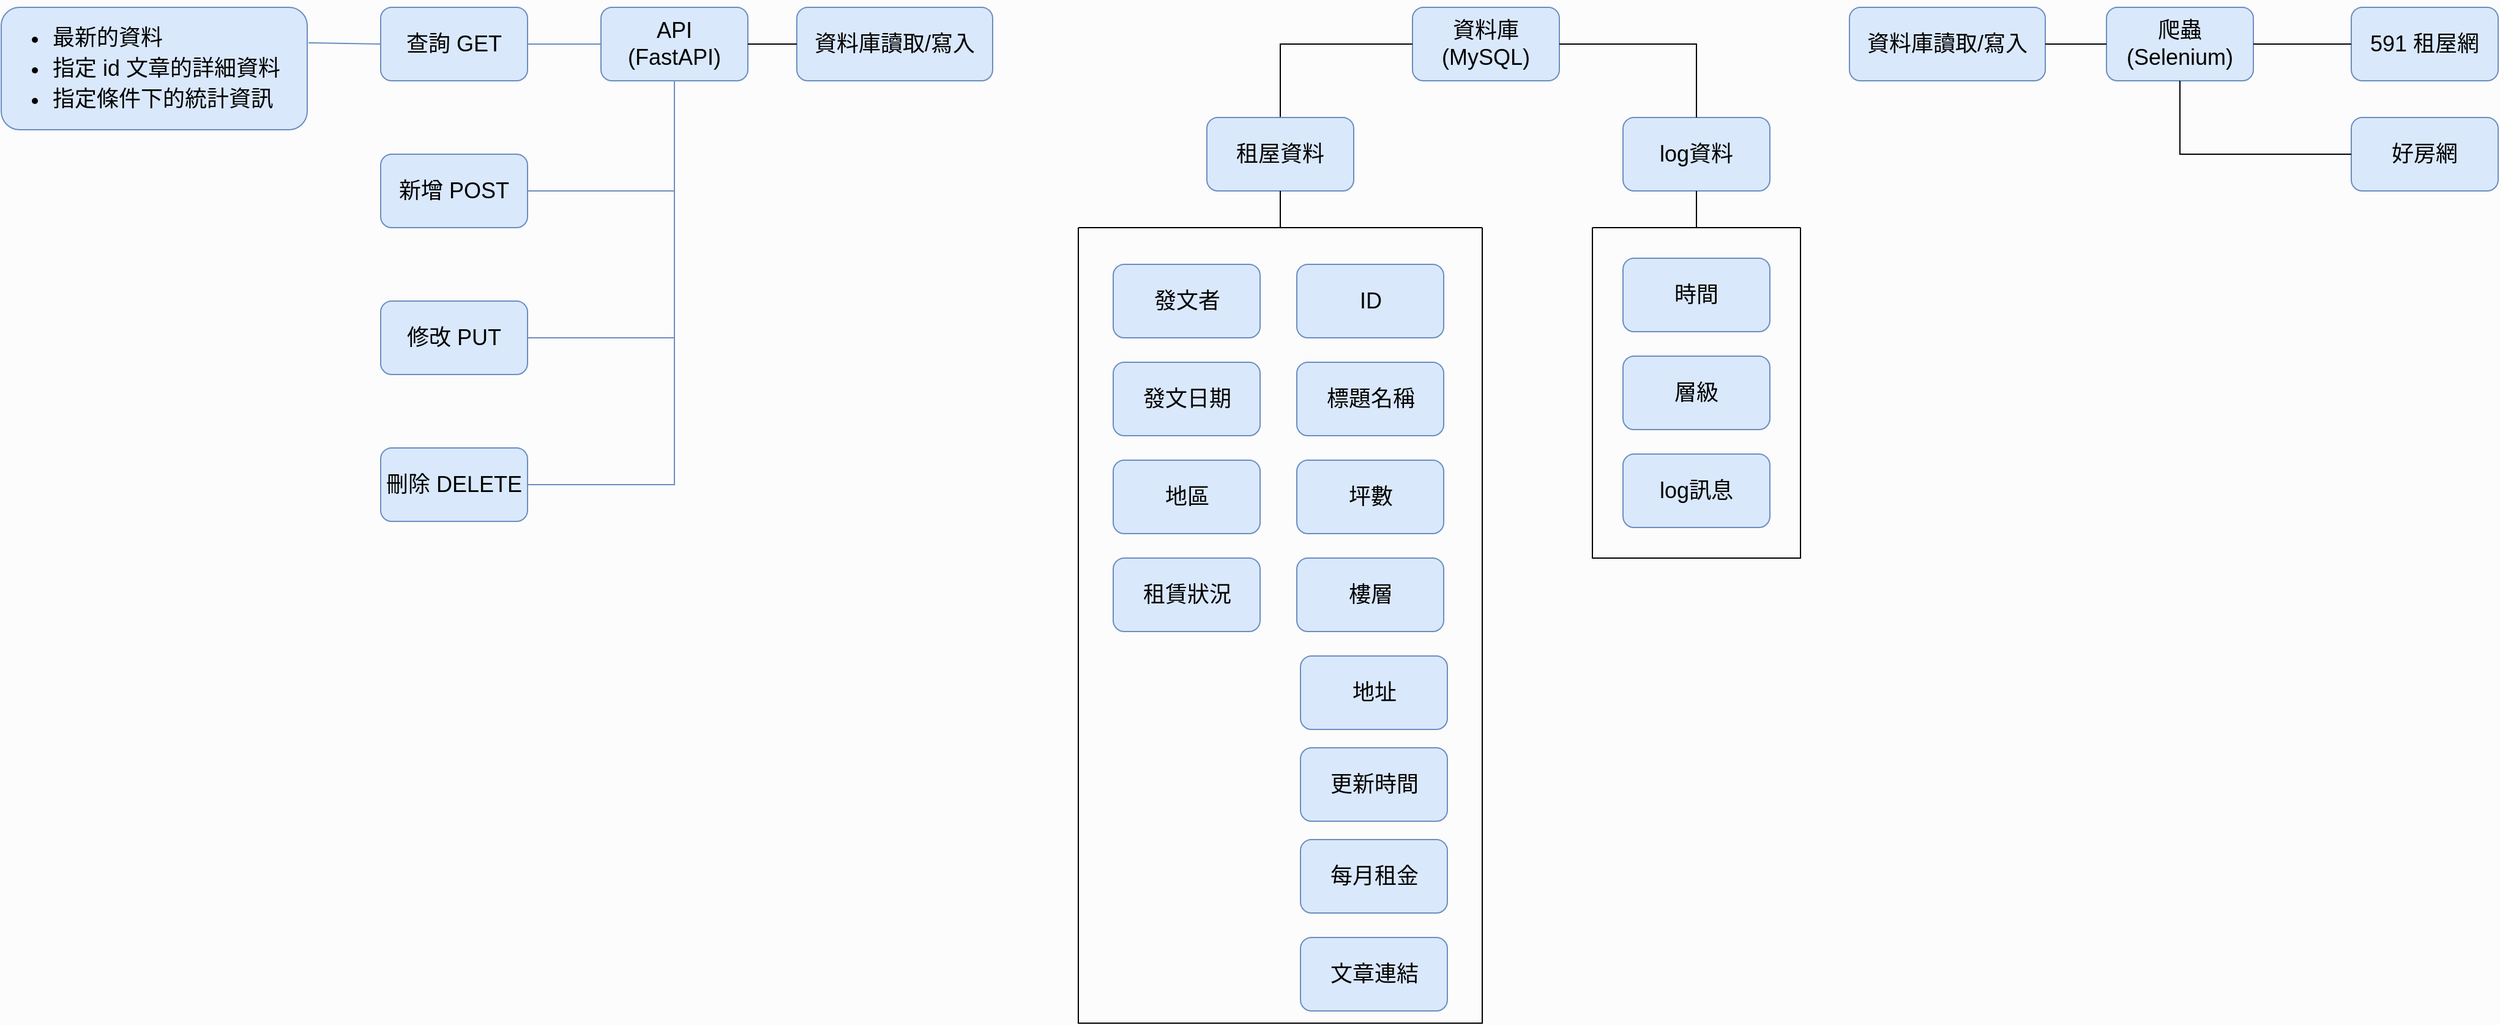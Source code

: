 <mxfile version="20.5.3" type="device"><diagram id="kMrssFYM3sWk5l_tzTLp" name="第 1 页"><mxGraphModel dx="2249" dy="706" grid="1" gridSize="10" guides="1" tooltips="1" connect="1" arrows="1" fold="1" page="1" pageScale="1" pageWidth="827" pageHeight="1169" background="#FCFCFC" math="0" shadow="0"><root><mxCell id="0"/><mxCell id="1" parent="0"/><mxCell id="GjCL8QGU2Wdw76QZN1fu-9" style="edgeStyle=orthogonalEdgeStyle;rounded=0;orthogonalLoop=1;jettySize=auto;html=1;entryX=1;entryY=0.5;entryDx=0;entryDy=0;fontSize=18;endArrow=none;endFill=0;fillColor=#dae8fc;strokeColor=#6c8ebf;" edge="1" parent="1" source="GjCL8QGU2Wdw76QZN1fu-1" target="GjCL8QGU2Wdw76QZN1fu-4"><mxGeometry relative="1" as="geometry"/></mxCell><mxCell id="GjCL8QGU2Wdw76QZN1fu-1" value="API&lt;br&gt;(FastAPI)" style="rounded=1;whiteSpace=wrap;html=1;fontSize=18;fillColor=#dae8fc;strokeColor=#6c8ebf;" vertex="1" parent="1"><mxGeometry x="320" y="80" width="120" height="60" as="geometry"/></mxCell><mxCell id="GjCL8QGU2Wdw76QZN1fu-2" value="爬蟲(Selenium)" style="rounded=1;whiteSpace=wrap;html=1;fontSize=18;fillColor=#dae8fc;strokeColor=#6c8ebf;" vertex="1" parent="1"><mxGeometry x="1550" y="80" width="120" height="60" as="geometry"/></mxCell><mxCell id="GjCL8QGU2Wdw76QZN1fu-3" value="資料庫&lt;br&gt;(MySQL)" style="rounded=1;whiteSpace=wrap;html=1;fontSize=18;fillColor=#dae8fc;strokeColor=#6c8ebf;" vertex="1" parent="1"><mxGeometry x="983" y="80" width="120" height="60" as="geometry"/></mxCell><mxCell id="GjCL8QGU2Wdw76QZN1fu-4" value="&lt;font style=&quot;font-size: 18px;&quot;&gt;查詢 GET&lt;/font&gt;" style="rounded=1;whiteSpace=wrap;html=1;fillColor=#dae8fc;strokeColor=#6c8ebf;" vertex="1" parent="1"><mxGeometry x="140" y="80" width="120" height="60" as="geometry"/></mxCell><mxCell id="GjCL8QGU2Wdw76QZN1fu-5" value="刪除 DELETE" style="rounded=1;whiteSpace=wrap;html=1;fontSize=18;fillColor=#dae8fc;strokeColor=#6c8ebf;" vertex="1" parent="1"><mxGeometry x="140" y="440" width="120" height="60" as="geometry"/></mxCell><mxCell id="GjCL8QGU2Wdw76QZN1fu-6" value="修改 PUT" style="rounded=1;whiteSpace=wrap;html=1;fontSize=18;fillColor=#dae8fc;strokeColor=#6c8ebf;" vertex="1" parent="1"><mxGeometry x="140" y="320" width="120" height="60" as="geometry"/></mxCell><mxCell id="GjCL8QGU2Wdw76QZN1fu-7" value="新增 POST" style="rounded=1;whiteSpace=wrap;html=1;fontSize=18;fillColor=#dae8fc;strokeColor=#6c8ebf;" vertex="1" parent="1"><mxGeometry x="140" y="200" width="120" height="60" as="geometry"/></mxCell><mxCell id="GjCL8QGU2Wdw76QZN1fu-8" value="&lt;ul style=&quot;line-height: 140%;&quot;&gt;&lt;li&gt;最新的資料&lt;br&gt;&lt;/li&gt;&lt;li&gt;&lt;span style=&quot;background-color: initial;&quot;&gt;指定 id 文章的詳細資料&lt;/span&gt;&lt;/li&gt;&lt;li&gt;&lt;span style=&quot;background-color: initial;&quot;&gt;指定條件下的統計資訊&lt;/span&gt;&lt;/li&gt;&lt;/ul&gt;" style="rounded=1;whiteSpace=wrap;html=1;fontSize=18;fillColor=#dae8fc;strokeColor=#6c8ebf;align=left;" vertex="1" parent="1"><mxGeometry x="-170" y="80" width="250" height="100" as="geometry"/></mxCell><mxCell id="GjCL8QGU2Wdw76QZN1fu-10" value="" style="endArrow=none;html=1;rounded=0;fontSize=18;exitX=0.5;exitY=1;exitDx=0;exitDy=0;fillColor=#dae8fc;strokeColor=#6c8ebf;" edge="1" parent="1" source="GjCL8QGU2Wdw76QZN1fu-1"><mxGeometry width="50" height="50" relative="1" as="geometry"><mxPoint x="490" y="230" as="sourcePoint"/><mxPoint x="260" y="230" as="targetPoint"/><Array as="points"><mxPoint x="380" y="230"/></Array></mxGeometry></mxCell><mxCell id="GjCL8QGU2Wdw76QZN1fu-11" value="" style="endArrow=none;html=1;rounded=0;fontSize=18;entryX=0.5;entryY=1;entryDx=0;entryDy=0;fillColor=#dae8fc;strokeColor=#6c8ebf;" edge="1" parent="1" target="GjCL8QGU2Wdw76QZN1fu-1"><mxGeometry width="50" height="50" relative="1" as="geometry"><mxPoint x="260" y="350" as="sourcePoint"/><mxPoint x="400" y="220" as="targetPoint"/><Array as="points"><mxPoint x="380" y="350"/></Array></mxGeometry></mxCell><mxCell id="GjCL8QGU2Wdw76QZN1fu-12" value="" style="endArrow=none;html=1;rounded=0;fontSize=18;entryX=0.5;entryY=1;entryDx=0;entryDy=0;fillColor=#dae8fc;strokeColor=#6c8ebf;" edge="1" parent="1" target="GjCL8QGU2Wdw76QZN1fu-1"><mxGeometry width="50" height="50" relative="1" as="geometry"><mxPoint x="260" y="470" as="sourcePoint"/><mxPoint x="370" y="240" as="targetPoint"/><Array as="points"><mxPoint x="380" y="470"/></Array></mxGeometry></mxCell><mxCell id="GjCL8QGU2Wdw76QZN1fu-13" value="" style="endArrow=none;html=1;rounded=0;fontSize=18;fillColor=#dae8fc;strokeColor=#6c8ebf;exitX=0;exitY=0.5;exitDx=0;exitDy=0;" edge="1" parent="1" source="GjCL8QGU2Wdw76QZN1fu-4"><mxGeometry width="50" height="50" relative="1" as="geometry"><mxPoint x="160" y="110" as="sourcePoint"/><mxPoint x="81" y="109" as="targetPoint"/></mxGeometry></mxCell><mxCell id="GjCL8QGU2Wdw76QZN1fu-30" value="591 租屋網" style="rounded=1;whiteSpace=wrap;html=1;fontSize=18;fillColor=#dae8fc;strokeColor=#6c8ebf;" vertex="1" parent="1"><mxGeometry x="1750" y="80" width="120" height="60" as="geometry"/></mxCell><mxCell id="GjCL8QGU2Wdw76QZN1fu-31" value="好房網" style="rounded=1;whiteSpace=wrap;html=1;fontSize=18;fillColor=#dae8fc;strokeColor=#6c8ebf;" vertex="1" parent="1"><mxGeometry x="1750" y="170" width="120" height="60" as="geometry"/></mxCell><mxCell id="GjCL8QGU2Wdw76QZN1fu-32" value="log資料" style="rounded=1;whiteSpace=wrap;html=1;fontSize=18;fillColor=#dae8fc;strokeColor=#6c8ebf;" vertex="1" parent="1"><mxGeometry x="1155" y="170" width="120" height="60" as="geometry"/></mxCell><mxCell id="GjCL8QGU2Wdw76QZN1fu-37" value="資料庫讀取/寫入" style="rounded=1;whiteSpace=wrap;html=1;fontSize=18;fillColor=#dae8fc;strokeColor=#6c8ebf;" vertex="1" parent="1"><mxGeometry x="480" y="80" width="160" height="60" as="geometry"/></mxCell><mxCell id="GjCL8QGU2Wdw76QZN1fu-38" value="" style="endArrow=none;html=1;rounded=0;fontSize=18;exitX=1;exitY=0.5;exitDx=0;exitDy=0;entryX=0;entryY=0.5;entryDx=0;entryDy=0;" edge="1" parent="1" source="GjCL8QGU2Wdw76QZN1fu-1" target="GjCL8QGU2Wdw76QZN1fu-37"><mxGeometry width="50" height="50" relative="1" as="geometry"><mxPoint x="470" y="90" as="sourcePoint"/><mxPoint x="520" y="40" as="targetPoint"/></mxGeometry></mxCell><mxCell id="GjCL8QGU2Wdw76QZN1fu-39" value="資料庫讀取/寫入" style="rounded=1;whiteSpace=wrap;html=1;fontSize=18;fillColor=#dae8fc;strokeColor=#6c8ebf;" vertex="1" parent="1"><mxGeometry x="1340" y="80" width="160" height="60" as="geometry"/></mxCell><mxCell id="GjCL8QGU2Wdw76QZN1fu-40" value="" style="endArrow=none;html=1;rounded=0;fontSize=18;entryX=0;entryY=0.5;entryDx=0;entryDy=0;exitX=1;exitY=0.5;exitDx=0;exitDy=0;" edge="1" parent="1" source="GjCL8QGU2Wdw76QZN1fu-39" target="GjCL8QGU2Wdw76QZN1fu-2"><mxGeometry width="50" height="50" relative="1" as="geometry"><mxPoint x="1440" y="230" as="sourcePoint"/><mxPoint x="1490" y="180" as="targetPoint"/></mxGeometry></mxCell><mxCell id="GjCL8QGU2Wdw76QZN1fu-41" value="" style="endArrow=none;html=1;rounded=0;fontSize=18;exitX=1;exitY=0.5;exitDx=0;exitDy=0;" edge="1" parent="1" source="GjCL8QGU2Wdw76QZN1fu-2" target="GjCL8QGU2Wdw76QZN1fu-30"><mxGeometry width="50" height="50" relative="1" as="geometry"><mxPoint x="1700" y="90" as="sourcePoint"/><mxPoint x="1750" y="40" as="targetPoint"/></mxGeometry></mxCell><mxCell id="GjCL8QGU2Wdw76QZN1fu-42" value="" style="endArrow=none;html=1;rounded=0;fontSize=18;exitX=0.5;exitY=1;exitDx=0;exitDy=0;entryX=0;entryY=0.5;entryDx=0;entryDy=0;" edge="1" parent="1" source="GjCL8QGU2Wdw76QZN1fu-2" target="GjCL8QGU2Wdw76QZN1fu-31"><mxGeometry width="50" height="50" relative="1" as="geometry"><mxPoint x="1660" y="250" as="sourcePoint"/><mxPoint x="1710" y="200" as="targetPoint"/><Array as="points"><mxPoint x="1610" y="200"/></Array></mxGeometry></mxCell><mxCell id="GjCL8QGU2Wdw76QZN1fu-43" value="" style="swimlane;startSize=0;fontSize=18;" vertex="1" parent="1"><mxGeometry x="710" y="260" width="330" height="650" as="geometry"/></mxCell><mxCell id="GjCL8QGU2Wdw76QZN1fu-20" value="ID" style="rounded=1;whiteSpace=wrap;html=1;fontSize=18;fillColor=#dae8fc;strokeColor=#6c8ebf;" vertex="1" parent="GjCL8QGU2Wdw76QZN1fu-43"><mxGeometry x="178.5" y="30" width="120" height="60" as="geometry"/></mxCell><mxCell id="GjCL8QGU2Wdw76QZN1fu-22" value="標題名稱" style="rounded=1;whiteSpace=wrap;html=1;fontSize=18;fillColor=#dae8fc;strokeColor=#6c8ebf;" vertex="1" parent="GjCL8QGU2Wdw76QZN1fu-43"><mxGeometry x="178.5" y="110" width="120" height="60" as="geometry"/></mxCell><mxCell id="GjCL8QGU2Wdw76QZN1fu-23" value="坪數" style="rounded=1;whiteSpace=wrap;html=1;fontSize=18;fillColor=#dae8fc;strokeColor=#6c8ebf;" vertex="1" parent="GjCL8QGU2Wdw76QZN1fu-43"><mxGeometry x="178.5" y="190" width="120" height="60" as="geometry"/></mxCell><mxCell id="GjCL8QGU2Wdw76QZN1fu-24" value="樓層" style="rounded=1;whiteSpace=wrap;html=1;fontSize=18;fillColor=#dae8fc;strokeColor=#6c8ebf;" vertex="1" parent="GjCL8QGU2Wdw76QZN1fu-43"><mxGeometry x="178.5" y="270" width="120" height="60" as="geometry"/></mxCell><mxCell id="GjCL8QGU2Wdw76QZN1fu-25" value="地址" style="rounded=1;whiteSpace=wrap;html=1;fontSize=18;fillColor=#dae8fc;strokeColor=#6c8ebf;" vertex="1" parent="GjCL8QGU2Wdw76QZN1fu-43"><mxGeometry x="181.5" y="350" width="120" height="60" as="geometry"/></mxCell><mxCell id="GjCL8QGU2Wdw76QZN1fu-26" value="更新時間" style="rounded=1;whiteSpace=wrap;html=1;fontSize=18;fillColor=#dae8fc;strokeColor=#6c8ebf;" vertex="1" parent="GjCL8QGU2Wdw76QZN1fu-43"><mxGeometry x="181.5" y="425" width="120" height="60" as="geometry"/></mxCell><mxCell id="GjCL8QGU2Wdw76QZN1fu-28" value="每月租金" style="rounded=1;whiteSpace=wrap;html=1;fontSize=18;fillColor=#dae8fc;strokeColor=#6c8ebf;" vertex="1" parent="GjCL8QGU2Wdw76QZN1fu-43"><mxGeometry x="181.5" y="500" width="120" height="60" as="geometry"/></mxCell><mxCell id="GjCL8QGU2Wdw76QZN1fu-29" value="文章連結" style="rounded=1;whiteSpace=wrap;html=1;fontSize=18;fillColor=#dae8fc;strokeColor=#6c8ebf;" vertex="1" parent="GjCL8QGU2Wdw76QZN1fu-43"><mxGeometry x="181.5" y="580" width="120" height="60" as="geometry"/></mxCell><mxCell id="GjCL8QGU2Wdw76QZN1fu-33" value="發文者" style="rounded=1;whiteSpace=wrap;html=1;fontSize=18;fillColor=#dae8fc;strokeColor=#6c8ebf;" vertex="1" parent="GjCL8QGU2Wdw76QZN1fu-43"><mxGeometry x="28.5" y="30" width="120" height="60" as="geometry"/></mxCell><mxCell id="GjCL8QGU2Wdw76QZN1fu-34" value="發文日期" style="rounded=1;whiteSpace=wrap;html=1;fontSize=18;fillColor=#dae8fc;strokeColor=#6c8ebf;" vertex="1" parent="GjCL8QGU2Wdw76QZN1fu-43"><mxGeometry x="28.5" y="110" width="120" height="60" as="geometry"/></mxCell><mxCell id="GjCL8QGU2Wdw76QZN1fu-35" value="地區" style="rounded=1;whiteSpace=wrap;html=1;fontSize=18;fillColor=#dae8fc;strokeColor=#6c8ebf;" vertex="1" parent="GjCL8QGU2Wdw76QZN1fu-43"><mxGeometry x="28.5" y="190" width="120" height="60" as="geometry"/></mxCell><mxCell id="GjCL8QGU2Wdw76QZN1fu-36" value="租賃狀況" style="rounded=1;whiteSpace=wrap;html=1;fontSize=18;fillColor=#dae8fc;strokeColor=#6c8ebf;" vertex="1" parent="GjCL8QGU2Wdw76QZN1fu-43"><mxGeometry x="28.5" y="270" width="120" height="60" as="geometry"/></mxCell><mxCell id="GjCL8QGU2Wdw76QZN1fu-44" value="" style="endArrow=none;html=1;rounded=0;fontSize=18;entryX=0;entryY=0.5;entryDx=0;entryDy=0;exitX=0.5;exitY=0;exitDx=0;exitDy=0;startArrow=none;" edge="1" parent="1" source="GjCL8QGU2Wdw76QZN1fu-50" target="GjCL8QGU2Wdw76QZN1fu-3"><mxGeometry width="50" height="50" relative="1" as="geometry"><mxPoint x="890" y="160" as="sourcePoint"/><mxPoint x="940" y="110" as="targetPoint"/><Array as="points"><mxPoint x="875" y="110"/></Array></mxGeometry></mxCell><mxCell id="GjCL8QGU2Wdw76QZN1fu-45" value="" style="endArrow=none;startArrow=none;html=1;rounded=0;fontSize=18;exitX=1;exitY=0.5;exitDx=0;exitDy=0;entryX=0.5;entryY=0;entryDx=0;entryDy=0;endFill=0;startFill=0;" edge="1" parent="1" source="GjCL8QGU2Wdw76QZN1fu-3" target="GjCL8QGU2Wdw76QZN1fu-32"><mxGeometry width="50" height="50" relative="1" as="geometry"><mxPoint x="1190" y="130" as="sourcePoint"/><mxPoint x="1240" y="80" as="targetPoint"/><Array as="points"><mxPoint x="1215" y="110"/></Array></mxGeometry></mxCell><mxCell id="GjCL8QGU2Wdw76QZN1fu-49" value="" style="swimlane;startSize=0;fontSize=18;" vertex="1" parent="1"><mxGeometry x="1130" y="260" width="170" height="270" as="geometry"/></mxCell><mxCell id="GjCL8QGU2Wdw76QZN1fu-46" value="時間" style="rounded=1;whiteSpace=wrap;html=1;fontSize=18;fillColor=#dae8fc;strokeColor=#6c8ebf;" vertex="1" parent="GjCL8QGU2Wdw76QZN1fu-49"><mxGeometry x="25" y="25" width="120" height="60" as="geometry"/></mxCell><mxCell id="GjCL8QGU2Wdw76QZN1fu-47" value="層級" style="rounded=1;whiteSpace=wrap;html=1;fontSize=18;fillColor=#dae8fc;strokeColor=#6c8ebf;" vertex="1" parent="GjCL8QGU2Wdw76QZN1fu-49"><mxGeometry x="25" y="105" width="120" height="60" as="geometry"/></mxCell><mxCell id="GjCL8QGU2Wdw76QZN1fu-48" value="log訊息" style="rounded=1;whiteSpace=wrap;html=1;fontSize=18;fillColor=#dae8fc;strokeColor=#6c8ebf;" vertex="1" parent="GjCL8QGU2Wdw76QZN1fu-49"><mxGeometry x="25" y="185" width="120" height="60" as="geometry"/></mxCell><mxCell id="GjCL8QGU2Wdw76QZN1fu-51" value="" style="endArrow=none;html=1;rounded=0;fontSize=18;entryX=0.5;entryY=1;entryDx=0;entryDy=0;exitX=0.5;exitY=0;exitDx=0;exitDy=0;" edge="1" parent="1" source="GjCL8QGU2Wdw76QZN1fu-49" target="GjCL8QGU2Wdw76QZN1fu-32"><mxGeometry width="50" height="50" relative="1" as="geometry"><mxPoint x="1332" y="290" as="sourcePoint"/><mxPoint x="1382" y="240" as="targetPoint"/></mxGeometry></mxCell><mxCell id="GjCL8QGU2Wdw76QZN1fu-50" value="租屋資料" style="rounded=1;whiteSpace=wrap;html=1;fontSize=18;fillColor=#dae8fc;strokeColor=#6c8ebf;" vertex="1" parent="1"><mxGeometry x="815" y="170" width="120" height="60" as="geometry"/></mxCell><mxCell id="GjCL8QGU2Wdw76QZN1fu-52" value="" style="endArrow=none;html=1;rounded=0;fontSize=18;entryX=0.5;entryY=1;entryDx=0;entryDy=0;exitX=0.5;exitY=0;exitDx=0;exitDy=0;" edge="1" parent="1" source="GjCL8QGU2Wdw76QZN1fu-43" target="GjCL8QGU2Wdw76QZN1fu-50"><mxGeometry width="50" height="50" relative="1" as="geometry"><mxPoint x="875" y="260" as="sourcePoint"/><mxPoint x="983" y="110" as="targetPoint"/><Array as="points"/></mxGeometry></mxCell></root></mxGraphModel></diagram></mxfile>